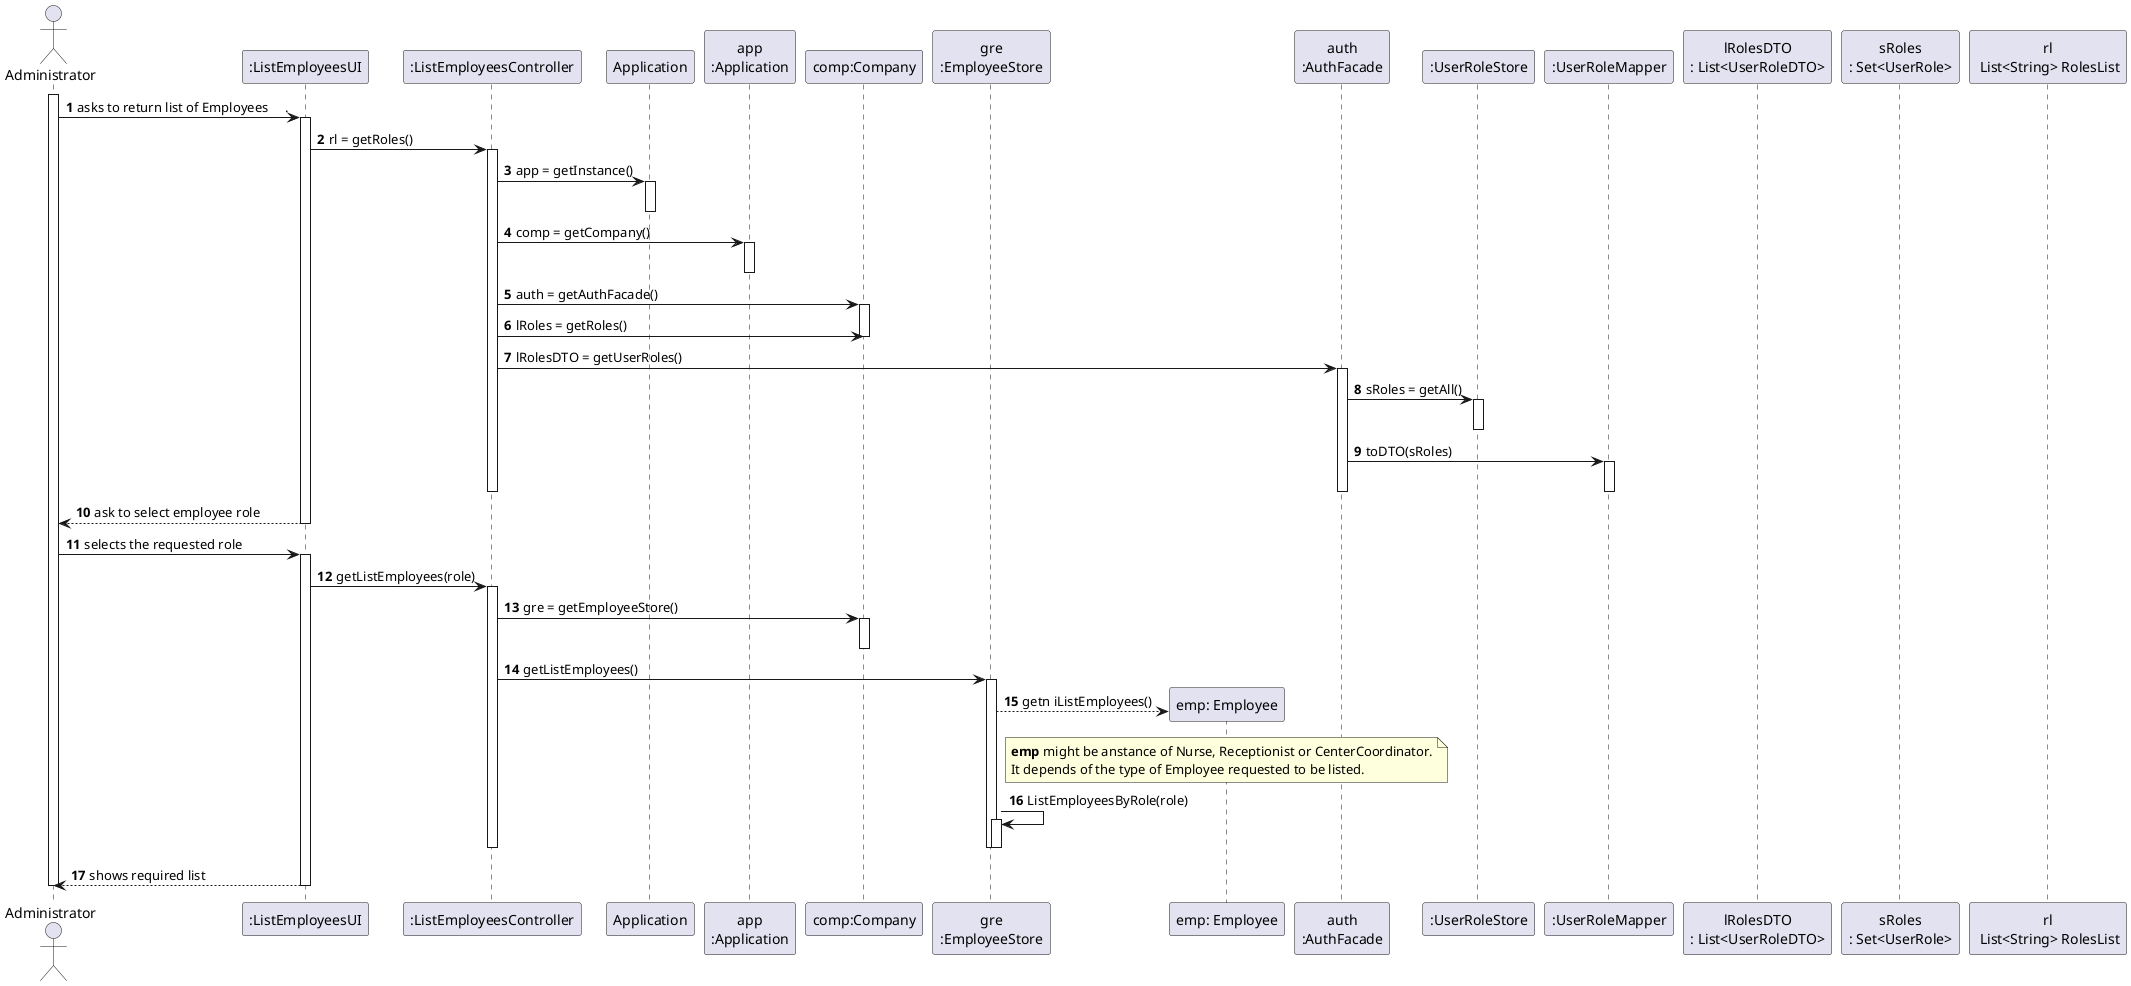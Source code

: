 @startuml
autonumber
actor "Administrator" as ADM


participant ":ListEmployeesUI" as UI
participant ":ListEmployeesController" as CTRL
participant ":ListEmployeesUI" as UI
participant ":ListEmployeesController" as CTRL
participant "Application" as APP
participant "app\n:Application" as App
participant "comp:Company" as COMP
participant "gre\n:EmployeeStore" as ES
participant "emp: Employee" as EMP
participant "auth\n:AuthFacade" as AF
participant ":UserRoleStore" as URS
participant ":UserRoleMapper" as URM
participant "lRolesDTO\n: List<UserRoleDTO>" as lRDTO
participant "sRoles\n: Set<UserRole>" as SR
participant "rl\n List<String> RolesList" as rl


activate ADM

ADM -> UI : asks to return list of Employees     .
activate UI

UI -> CTRL : rl = getRoles()
activate CTRL

CTRL -> APP : app = getInstance()
activate APP
deactivate APP

CTRL -> App : comp = getCompany()
activate App
deactivate App


CTRL -> COMP: auth = getAuthFacade()
activate COMP


CTRL -> COMP: lRoles = getRoles()
deactivate COMP


CTRL -> AF : lRolesDTO = getUserRoles()
activate AF

AF -> URS : sRoles = getAll()
activate URS
deactivate URS

AF -> URM :  toDTO(sRoles)
activate URM

deactivate URM
deactivate AF
deactivate CTRL

UI --> ADM : ask to select employee role
deactivate UI



ADM -> UI : selects the requested role
activate UI



UI -> CTRL : getListEmployees(role)
activate CTRL

CTRL -> COMP : gre = getEmployeeStore()
activate COMP
deactivate COMP

CTRL -> ES : getListEmployees()
activate ES


ES --> EMP** : getn iListEmployees()
                                     note over EMP : **emp** might be anstance of Nurse, Receptionist or CenterCoordinator.\nIt depends of the type of Employee requested to be listed.


ES -> ES : ListEmployeesByRole(role)
activate ES
deactivate ES
deactivate ES





deactivate CTRL
deactivate ES

UI --> ADM : shows required list
deactivate UI



deactivate ADM

@enduml